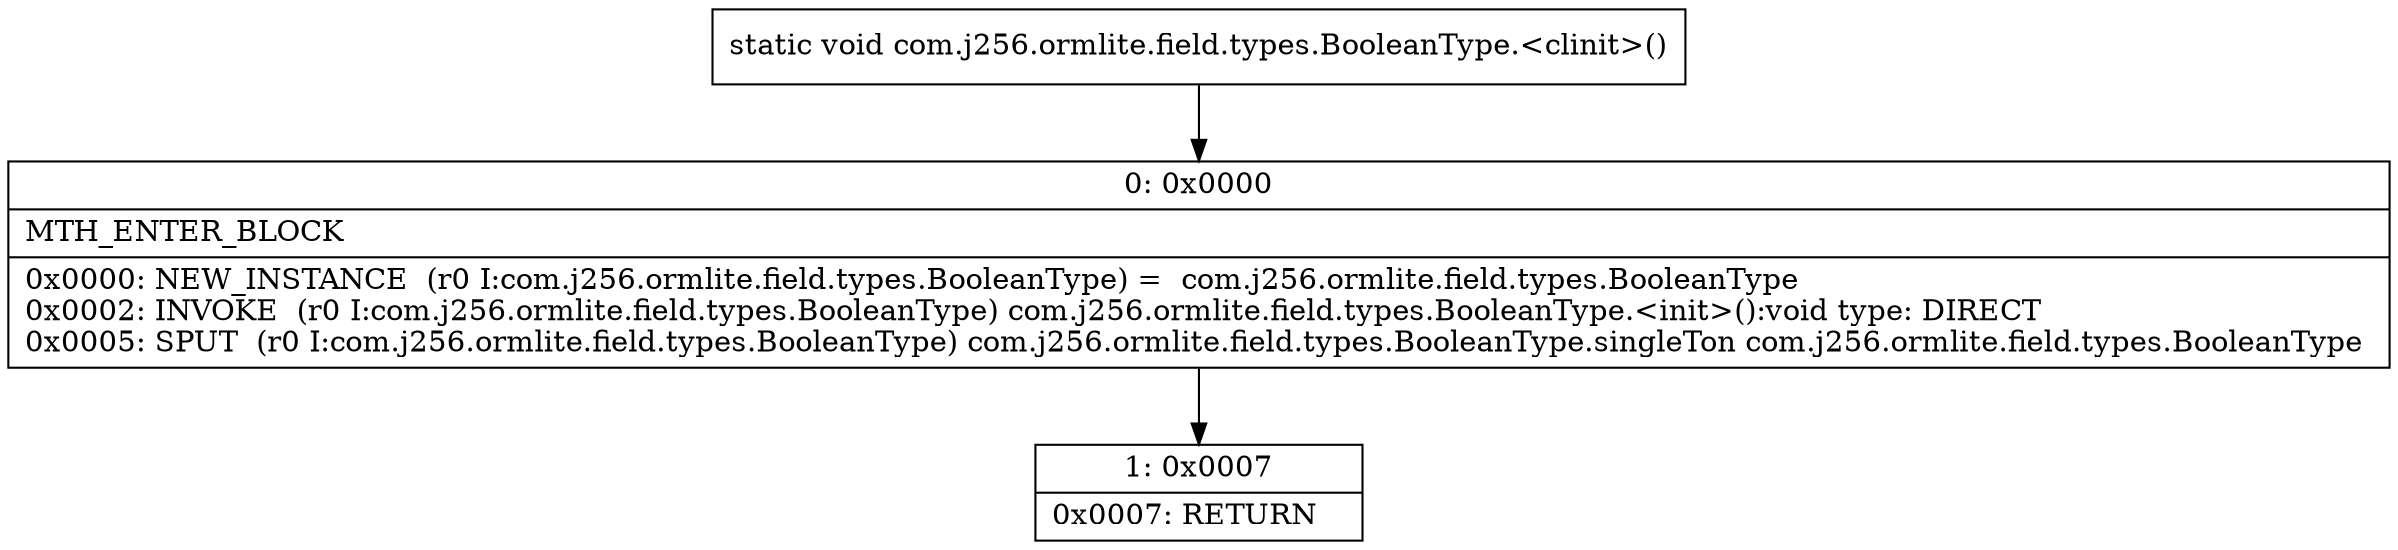 digraph "CFG forcom.j256.ormlite.field.types.BooleanType.\<clinit\>()V" {
Node_0 [shape=record,label="{0\:\ 0x0000|MTH_ENTER_BLOCK\l|0x0000: NEW_INSTANCE  (r0 I:com.j256.ormlite.field.types.BooleanType) =  com.j256.ormlite.field.types.BooleanType \l0x0002: INVOKE  (r0 I:com.j256.ormlite.field.types.BooleanType) com.j256.ormlite.field.types.BooleanType.\<init\>():void type: DIRECT \l0x0005: SPUT  (r0 I:com.j256.ormlite.field.types.BooleanType) com.j256.ormlite.field.types.BooleanType.singleTon com.j256.ormlite.field.types.BooleanType \l}"];
Node_1 [shape=record,label="{1\:\ 0x0007|0x0007: RETURN   \l}"];
MethodNode[shape=record,label="{static void com.j256.ormlite.field.types.BooleanType.\<clinit\>() }"];
MethodNode -> Node_0;
Node_0 -> Node_1;
}

